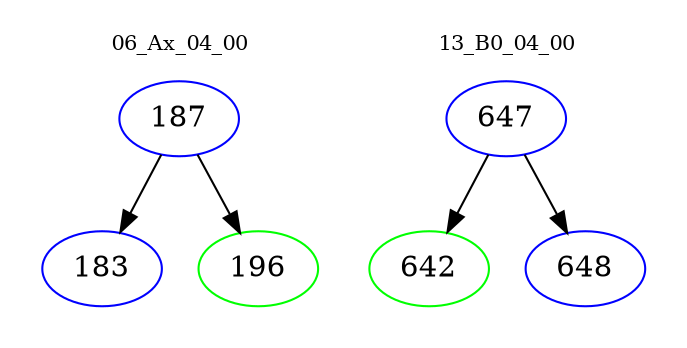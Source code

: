 digraph{
subgraph cluster_0 {
color = white
label = "06_Ax_04_00";
fontsize=10;
T0_187 [label="187", color="blue"]
T0_187 -> T0_183 [color="black"]
T0_183 [label="183", color="blue"]
T0_187 -> T0_196 [color="black"]
T0_196 [label="196", color="green"]
}
subgraph cluster_1 {
color = white
label = "13_B0_04_00";
fontsize=10;
T1_647 [label="647", color="blue"]
T1_647 -> T1_642 [color="black"]
T1_642 [label="642", color="green"]
T1_647 -> T1_648 [color="black"]
T1_648 [label="648", color="blue"]
}
}
